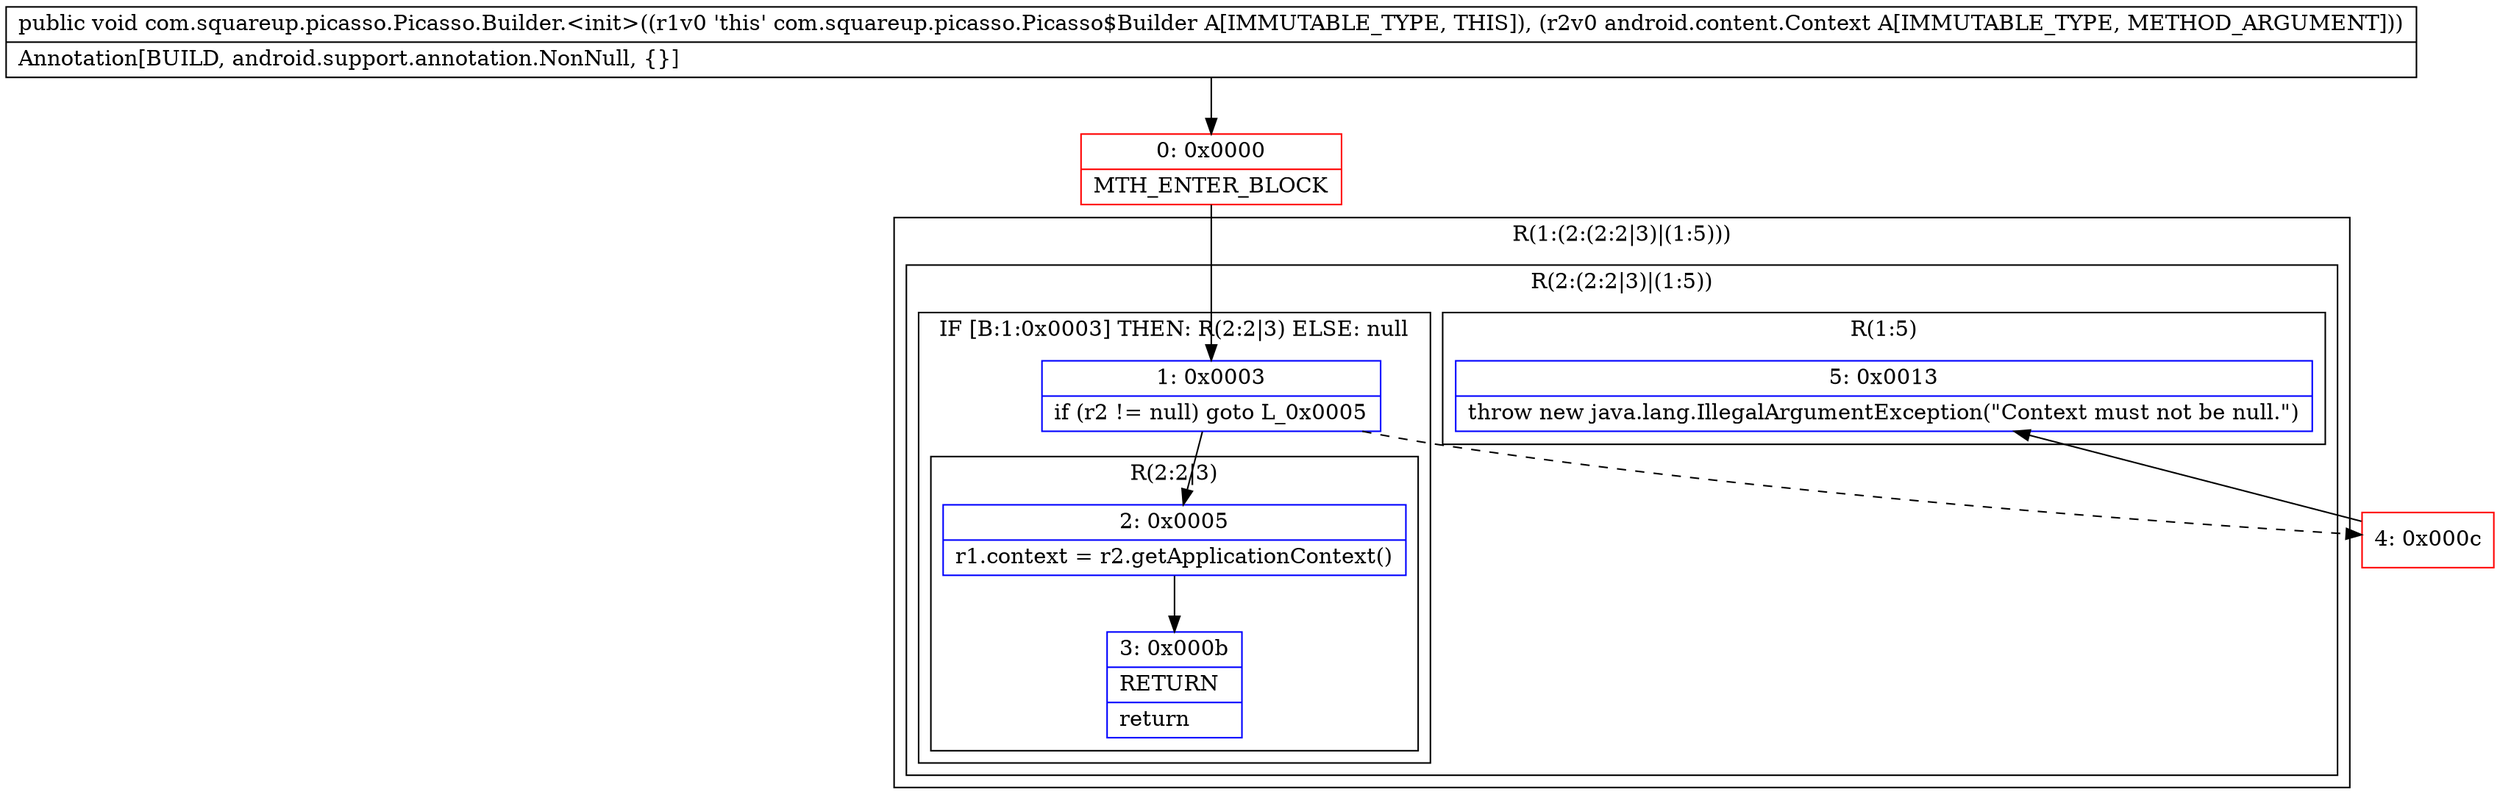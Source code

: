 digraph "CFG forcom.squareup.picasso.Picasso.Builder.\<init\>(Landroid\/content\/Context;)V" {
subgraph cluster_Region_1422292782 {
label = "R(1:(2:(2:2|3)|(1:5)))";
node [shape=record,color=blue];
subgraph cluster_Region_940048314 {
label = "R(2:(2:2|3)|(1:5))";
node [shape=record,color=blue];
subgraph cluster_IfRegion_1233162465 {
label = "IF [B:1:0x0003] THEN: R(2:2|3) ELSE: null";
node [shape=record,color=blue];
Node_1 [shape=record,label="{1\:\ 0x0003|if (r2 != null) goto L_0x0005\l}"];
subgraph cluster_Region_346796659 {
label = "R(2:2|3)";
node [shape=record,color=blue];
Node_2 [shape=record,label="{2\:\ 0x0005|r1.context = r2.getApplicationContext()\l}"];
Node_3 [shape=record,label="{3\:\ 0x000b|RETURN\l|return\l}"];
}
}
subgraph cluster_Region_1932777679 {
label = "R(1:5)";
node [shape=record,color=blue];
Node_5 [shape=record,label="{5\:\ 0x0013|throw new java.lang.IllegalArgumentException(\"Context must not be null.\")\l}"];
}
}
}
Node_0 [shape=record,color=red,label="{0\:\ 0x0000|MTH_ENTER_BLOCK\l}"];
Node_4 [shape=record,color=red,label="{4\:\ 0x000c}"];
MethodNode[shape=record,label="{public void com.squareup.picasso.Picasso.Builder.\<init\>((r1v0 'this' com.squareup.picasso.Picasso$Builder A[IMMUTABLE_TYPE, THIS]), (r2v0 android.content.Context A[IMMUTABLE_TYPE, METHOD_ARGUMENT]))  | Annotation[BUILD, android.support.annotation.NonNull, \{\}]\l}"];
MethodNode -> Node_0;
Node_1 -> Node_2;
Node_1 -> Node_4[style=dashed];
Node_2 -> Node_3;
Node_0 -> Node_1;
Node_4 -> Node_5;
}

